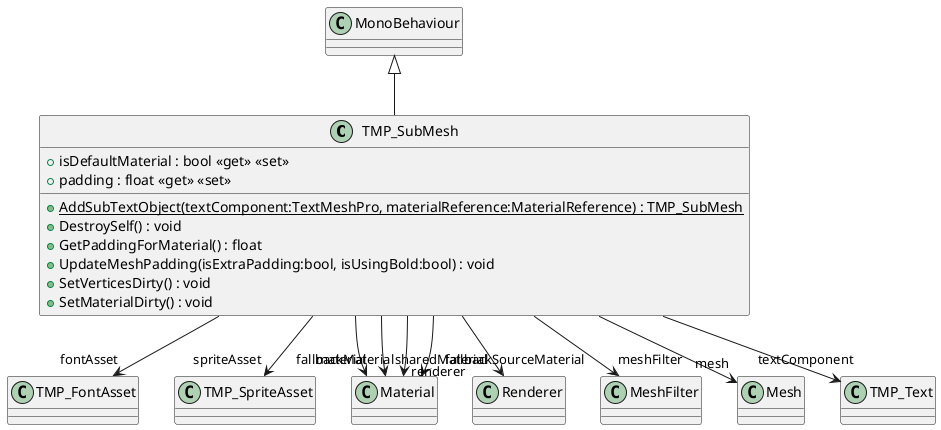@startuml
class TMP_SubMesh {
    + isDefaultMaterial : bool <<get>> <<set>>
    + padding : float <<get>> <<set>>
    + {static} AddSubTextObject(textComponent:TextMeshPro, materialReference:MaterialReference) : TMP_SubMesh
    + DestroySelf() : void
    + GetPaddingForMaterial() : float
    + UpdateMeshPadding(isExtraPadding:bool, isUsingBold:bool) : void
    + SetVerticesDirty() : void
    + SetMaterialDirty() : void
}
MonoBehaviour <|-- TMP_SubMesh
TMP_SubMesh --> "fontAsset" TMP_FontAsset
TMP_SubMesh --> "spriteAsset" TMP_SpriteAsset
TMP_SubMesh --> "material" Material
TMP_SubMesh --> "sharedMaterial" Material
TMP_SubMesh --> "fallbackMaterial" Material
TMP_SubMesh --> "fallbackSourceMaterial" Material
TMP_SubMesh --> "renderer" Renderer
TMP_SubMesh --> "meshFilter" MeshFilter
TMP_SubMesh --> "mesh" Mesh
TMP_SubMesh --> "textComponent" TMP_Text
@enduml
